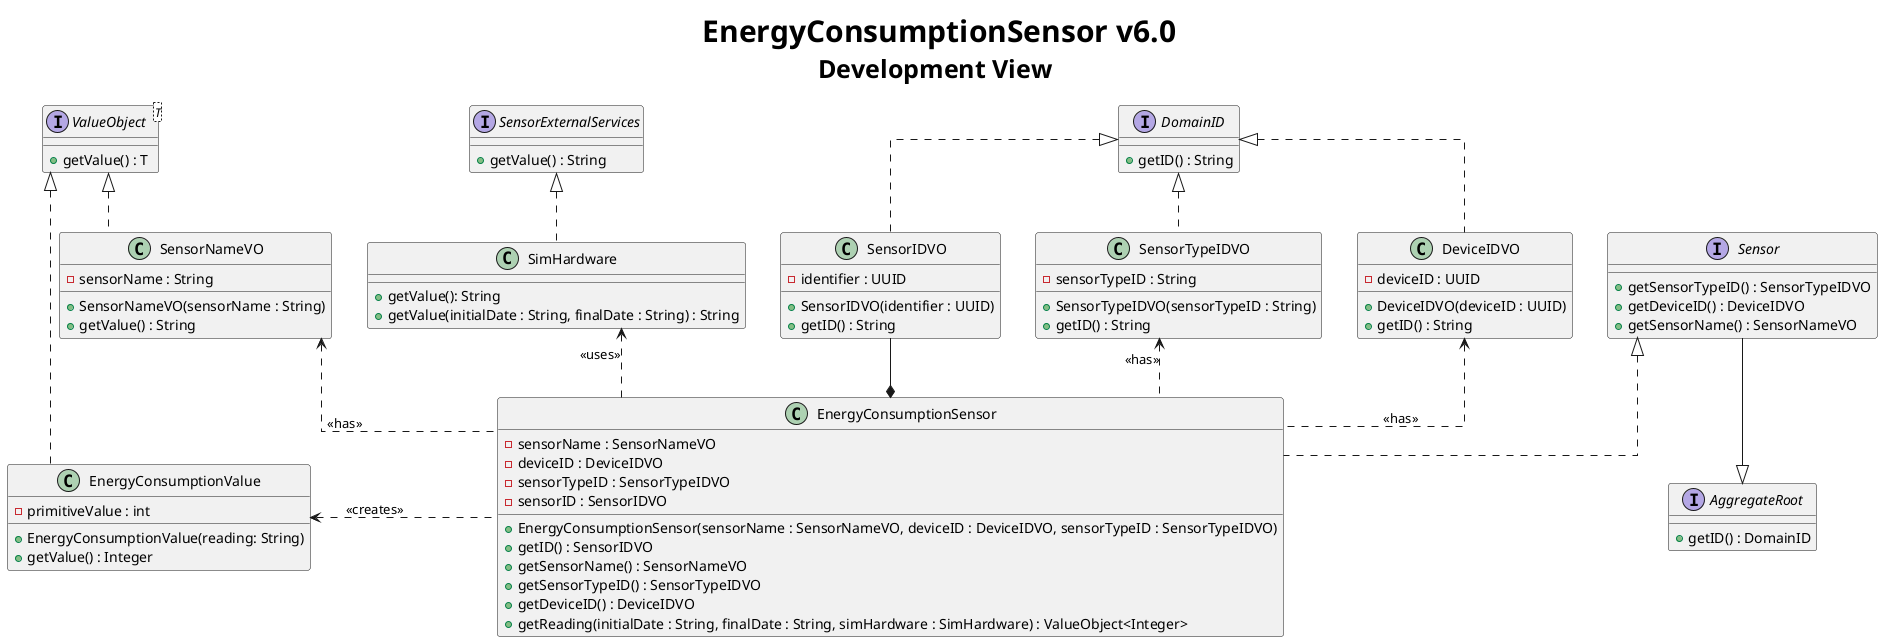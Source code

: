 @startuml
title <size: 30> EnergyConsumptionSensor v6.0\n<size: 25>Development View

skinparam linetype ortho

interface Sensor {

}

interface AggregateRoot{
    + getID() : DomainID
}

interface DomainID{
    + getID() : String
}

interface ValueObject<T> {
    + getValue() : T
}

interface Sensor {
    + getSensorTypeID() : SensorTypeIDVO
    + getDeviceID() : DeviceIDVO
    + getSensorName() : SensorNameVO
}

class EnergyConsumptionSensor{
    - sensorName : SensorNameVO
    - deviceID : DeviceIDVO
    - sensorTypeID : SensorTypeIDVO
    - sensorID : SensorIDVO



    + EnergyConsumptionSensor(sensorName : SensorNameVO, deviceID : DeviceIDVO, sensorTypeID : SensorTypeIDVO)
    + getID() : SensorIDVO
    + getSensorName() : SensorNameVO
    + getSensorTypeID() : SensorTypeIDVO
    + getDeviceID() : DeviceIDVO
    + getReading(initialDate : String, finalDate : String, simHardware : SimHardware) : ValueObject<Integer>
}

class EnergyConsumptionValue{
    - primitiveValue : int

    + EnergyConsumptionValue(reading: String)
    + getValue() : Integer
}

class SimHardware{
    + getValue(): String
    + getValue(initialDate : String, finalDate : String) : String
}

class SensorNameVO{
    - sensorName : String
    + SensorNameVO(sensorName : String)
    + getValue() : String
}

interface SensorExternalServices{
     + getValue() : String
}

class SensorIDVO{
    - identifier : UUID
    + SensorIDVO(identifier : UUID)
    + getID() : String
}


class SensorTypeIDVO{
    - sensorTypeID : String
    + SensorTypeIDVO(sensorTypeID : String)
    + getID() : String
}

class DeviceIDVO{
    - deviceID : UUID
    + DeviceIDVO(deviceID : UUID)
    + getID() : String
}


Sensor <|..  EnergyConsumptionSensor
SimHardware <.. EnergyConsumptionSensor : <<uses>>

SensorNameVO <.. EnergyConsumptionSensor : <<has>>
SensorIDVO --* EnergyConsumptionSensor
SensorExternalServices <|..down SimHardware
EnergyConsumptionValue <..right EnergyConsumptionSensor : <<creates>>
SensorTypeIDVO <.. EnergyConsumptionSensor : <<has>>
DeviceIDVO <.. EnergyConsumptionSensor : <<has>>

ValueObject <|.. SensorNameVO
DomainID  <|.. SensorIDVO
DomainID  <|.. SensorTypeIDVO
DomainID  <|.. DeviceIDVO

ValueObject <|.. EnergyConsumptionValue
Sensor --|>AggregateRoot

@enduml